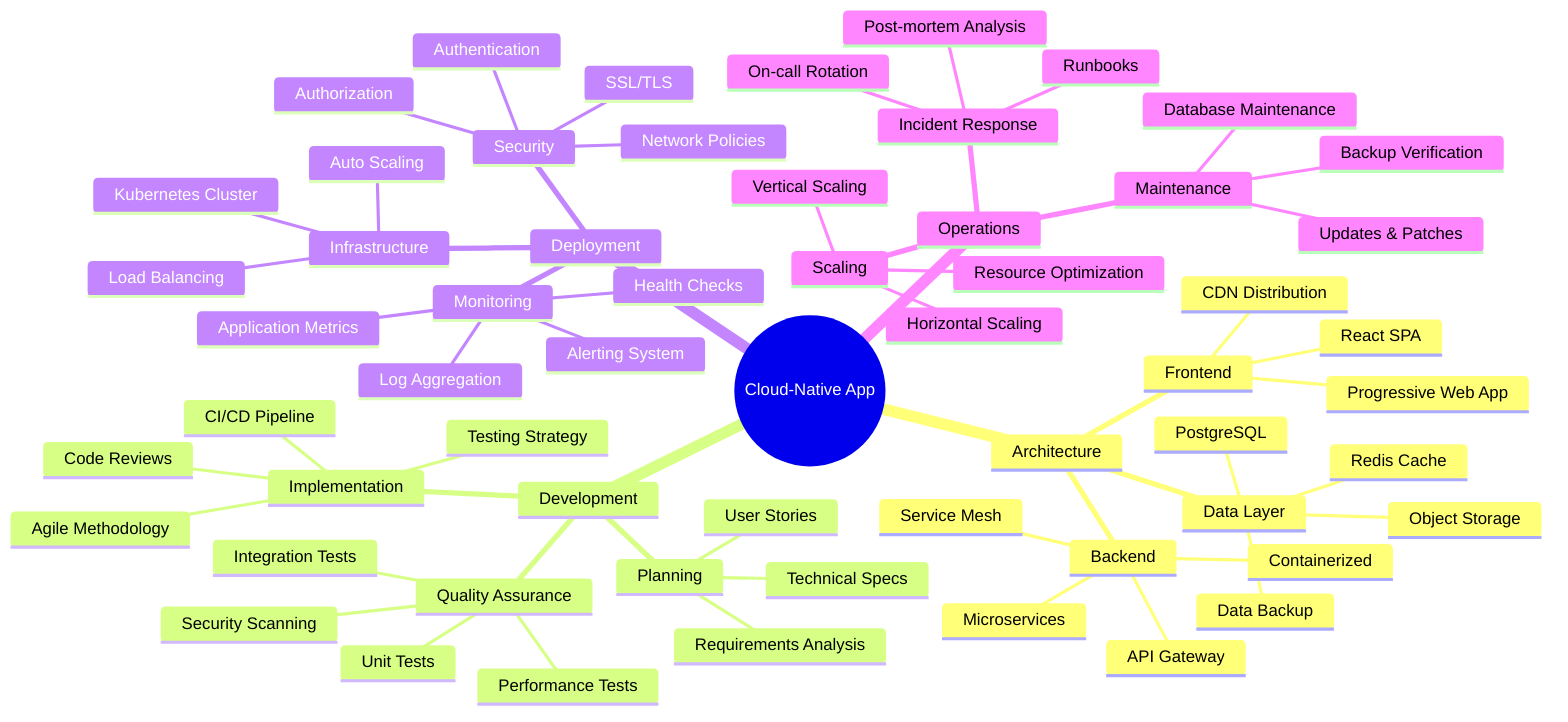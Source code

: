 mindmap
  root((Cloud-Native App))
    Architecture
      Frontend
        React SPA
        ::icon(fa fa-laptop)
        CDN Distribution
        Progressive Web App
      Backend
        Microservices
        ::icon(fa fa-cubes)
        API Gateway
        Service Mesh
        Containerized
      Data Layer
        PostgreSQL
        ::icon(fa fa-database)
        Redis Cache
        Object Storage
        Data Backup
    Development
      :::urgent
      Planning
        Requirements Analysis
        User Stories
        Technical Specs
      Implementation
        Agile Methodology
        ::icon(fa fa-code)
        CI/CD Pipeline
        Code Reviews
        Testing Strategy
      Quality Assurance
        Unit Tests
        Integration Tests
        Performance Tests
        Security Scanning
    Deployment
      :::large
      Infrastructure
        Kubernetes Cluster
        ::icon(fa fa-server)
        Auto Scaling
        Load Balancing
      Monitoring
        Application Metrics
        ::icon(fa fa-chart-line)
        Log Aggregation
        Health Checks
        Alerting System
      Security
        Authentication
        ::icon(fa fa-shield-alt)
        Authorization
        SSL/TLS
        Network Policies
    Operations
      Maintenance
        Updates & Patches
        Database Maintenance
        Backup Verification
      Scaling
        Horizontal Scaling
        ::icon(fa fa-expand-arrows-alt)
        Vertical Scaling
        Resource Optimization
      Incident Response
        On-call Rotation
        Runbooks
        Post-mortem Analysis